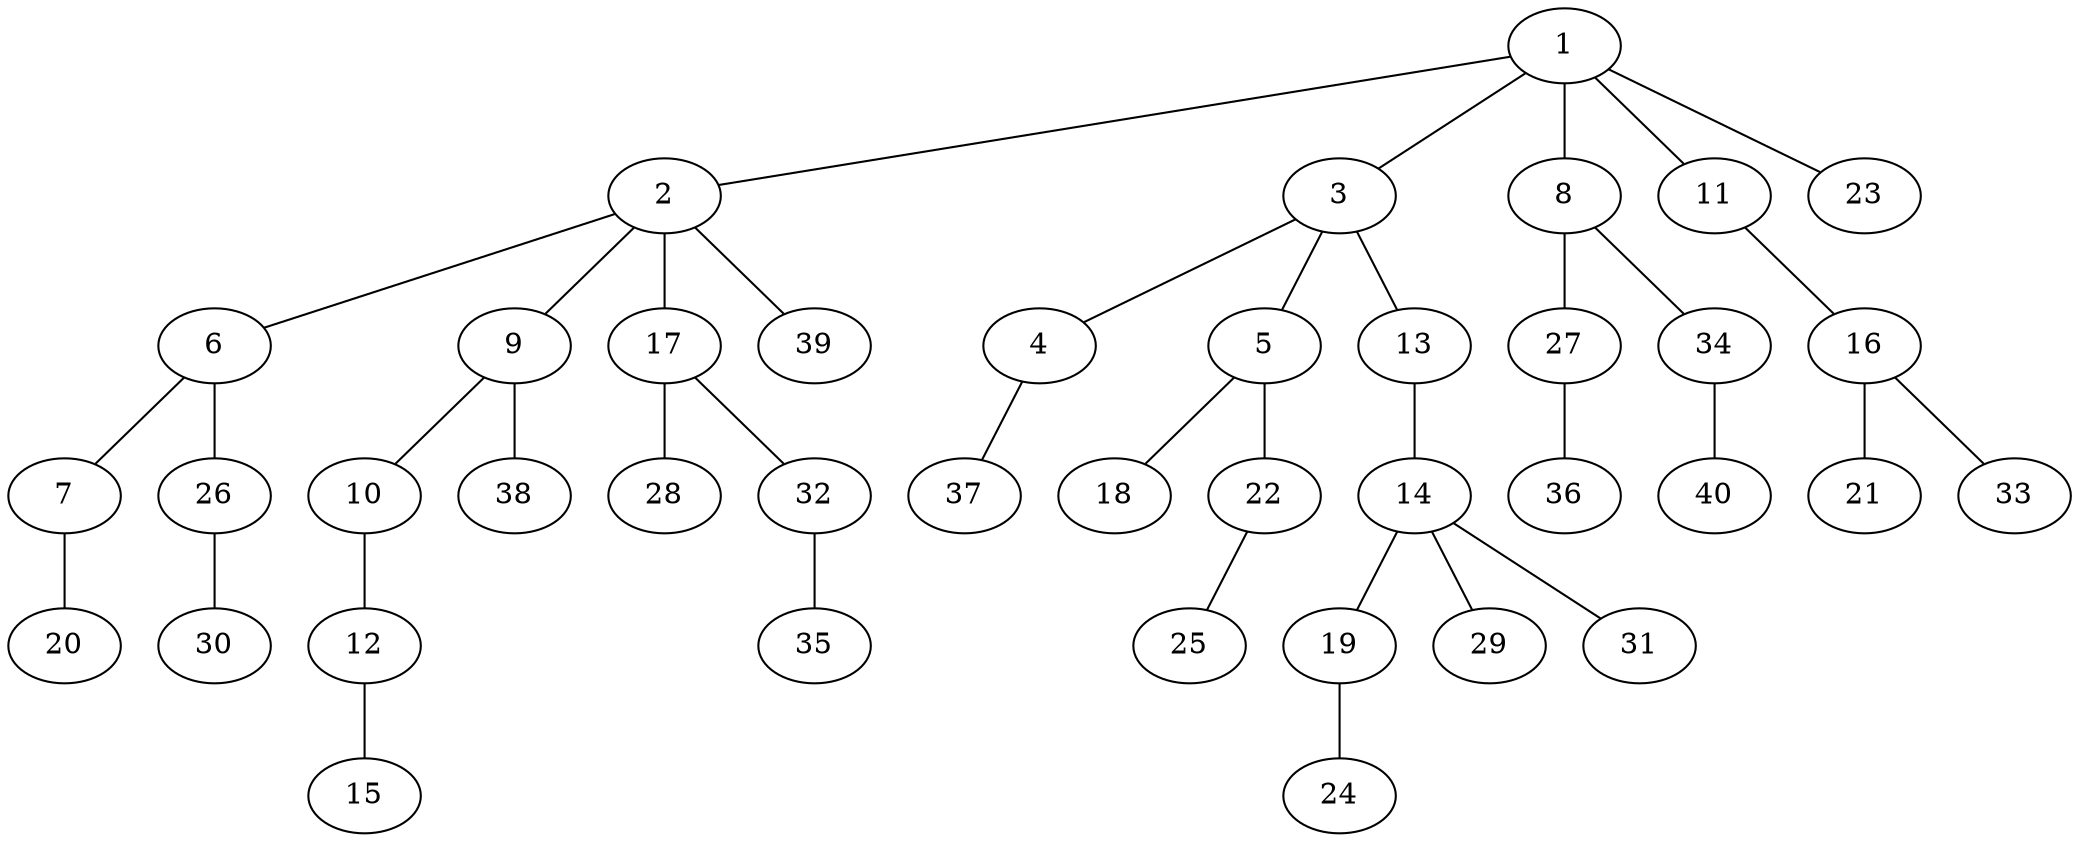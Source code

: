 graph graphname {1--2
1--3
1--8
1--11
1--23
2--6
2--9
2--17
2--39
3--4
3--5
3--13
4--37
5--18
5--22
6--7
6--26
7--20
8--27
8--34
9--10
9--38
10--12
11--16
12--15
13--14
14--19
14--29
14--31
16--21
16--33
17--28
17--32
19--24
22--25
26--30
27--36
32--35
34--40
}